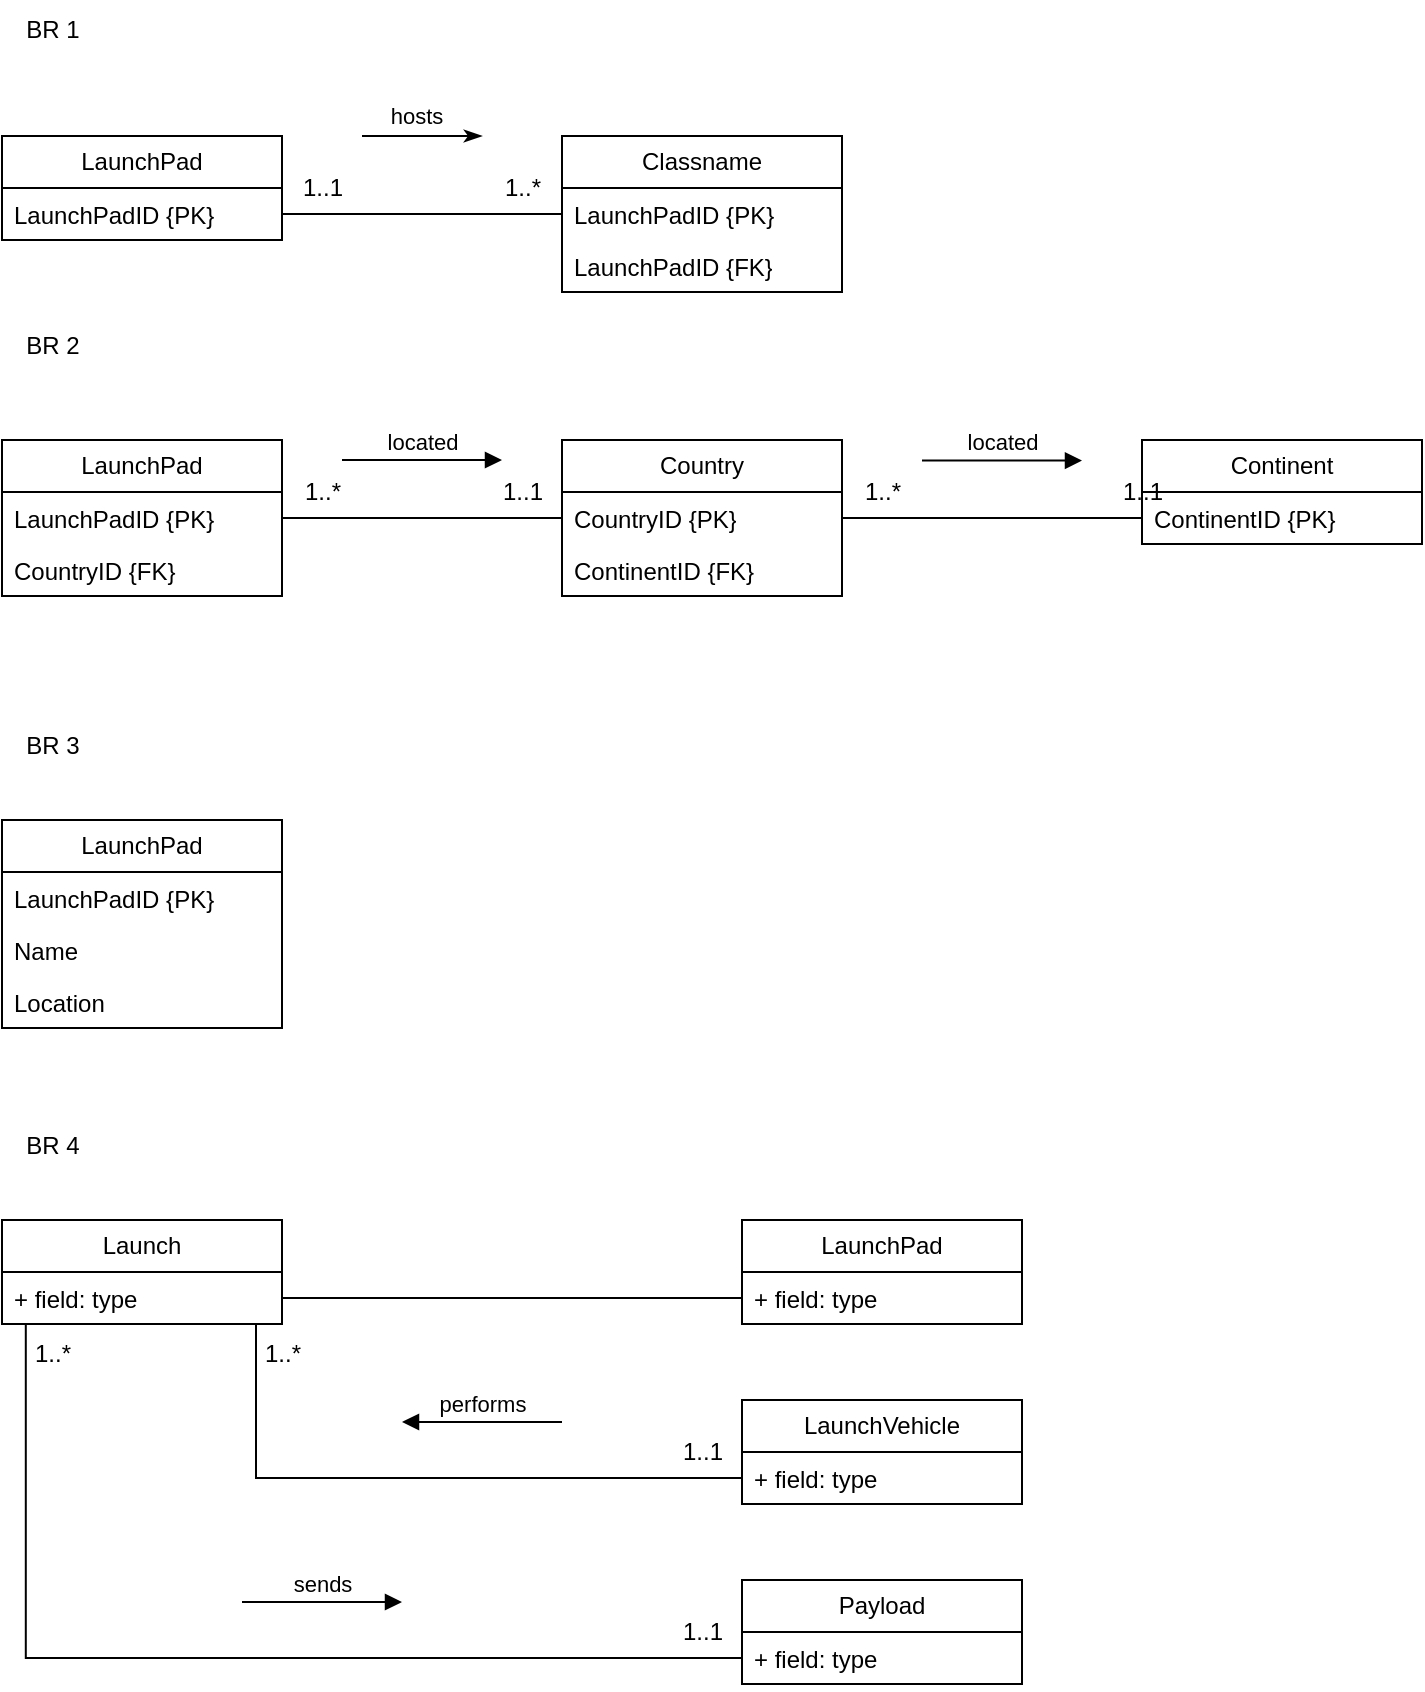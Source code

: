 <mxfile version="24.0.4" type="github">
  <diagram name="Page-1" id="8Xbiz-6GfpVA36QtU5hT">
    <mxGraphModel dx="956" dy="547" grid="1" gridSize="10" guides="1" tooltips="1" connect="1" arrows="1" fold="1" page="1" pageScale="1" pageWidth="850" pageHeight="1100" math="0" shadow="0">
      <root>
        <mxCell id="0" />
        <mxCell id="1" parent="0" />
        <mxCell id="dBbubRWkXQ-3RMF_5VP_-1" value="BR 1" style="text;html=1;align=center;verticalAlign=middle;resizable=0;points=[];autosize=1;strokeColor=none;fillColor=none;" parent="1" vertex="1">
          <mxGeometry x="30" y="20" width="50" height="30" as="geometry" />
        </mxCell>
        <mxCell id="dBbubRWkXQ-3RMF_5VP_-6" value="" style="html=1;rounded=0;endArrow=classicThin;endFill=1;strokeWidth=1;" parent="1" edge="1">
          <mxGeometry width="100" relative="1" as="geometry">
            <mxPoint x="210" y="88" as="sourcePoint" />
            <mxPoint x="270" y="88" as="targetPoint" />
          </mxGeometry>
        </mxCell>
        <mxCell id="dBbubRWkXQ-3RMF_5VP_-7" value="&lt;font style=&quot;font-size: 11px;&quot;&gt;hosts&lt;/font&gt;" style="edgeLabel;html=1;align=center;verticalAlign=middle;resizable=0;points=[];" parent="dBbubRWkXQ-3RMF_5VP_-6" vertex="1" connectable="0">
          <mxGeometry x="-0.095" y="1" relative="1" as="geometry">
            <mxPoint y="-9" as="offset" />
          </mxGeometry>
        </mxCell>
        <mxCell id="DMOndj1VqyQi7XnKbI_9-3" value="LaunchPad" style="swimlane;fontStyle=0;childLayout=stackLayout;horizontal=1;startSize=26;fillColor=none;horizontalStack=0;resizeParent=1;resizeParentMax=0;resizeLast=0;collapsible=1;marginBottom=0;whiteSpace=wrap;html=1;" vertex="1" parent="1">
          <mxGeometry x="30" y="88" width="140" height="52" as="geometry" />
        </mxCell>
        <mxCell id="DMOndj1VqyQi7XnKbI_9-4" value="&lt;span style=&quot;text-align: center; text-wrap: nowrap;&quot;&gt;LaunchPadID {PK}&lt;/span&gt;" style="text;strokeColor=none;fillColor=none;align=left;verticalAlign=top;spacingLeft=4;spacingRight=4;overflow=hidden;rotatable=0;points=[[0,0.5],[1,0.5]];portConstraint=eastwest;whiteSpace=wrap;html=1;" vertex="1" parent="DMOndj1VqyQi7XnKbI_9-3">
          <mxGeometry y="26" width="140" height="26" as="geometry" />
        </mxCell>
        <mxCell id="DMOndj1VqyQi7XnKbI_9-9" value="Classname" style="swimlane;fontStyle=0;childLayout=stackLayout;horizontal=1;startSize=26;fillColor=none;horizontalStack=0;resizeParent=1;resizeParentMax=0;resizeLast=0;collapsible=1;marginBottom=0;whiteSpace=wrap;html=1;" vertex="1" parent="1">
          <mxGeometry x="310" y="88" width="140" height="78" as="geometry" />
        </mxCell>
        <mxCell id="DMOndj1VqyQi7XnKbI_9-10" value="&lt;span style=&quot;text-align: center; text-wrap: nowrap;&quot;&gt;LaunchPadID {PK}&lt;/span&gt;" style="text;strokeColor=none;fillColor=none;align=left;verticalAlign=top;spacingLeft=4;spacingRight=4;overflow=hidden;rotatable=0;points=[[0,0.5],[1,0.5]];portConstraint=eastwest;whiteSpace=wrap;html=1;" vertex="1" parent="DMOndj1VqyQi7XnKbI_9-9">
          <mxGeometry y="26" width="140" height="26" as="geometry" />
        </mxCell>
        <mxCell id="DMOndj1VqyQi7XnKbI_9-14" value="&lt;span style=&quot;text-align: center; text-wrap: nowrap;&quot;&gt;LaunchPadID {FK}&lt;/span&gt;" style="text;strokeColor=none;fillColor=none;align=left;verticalAlign=top;spacingLeft=4;spacingRight=4;overflow=hidden;rotatable=0;points=[[0,0.5],[1,0.5]];portConstraint=eastwest;whiteSpace=wrap;html=1;" vertex="1" parent="DMOndj1VqyQi7XnKbI_9-9">
          <mxGeometry y="52" width="140" height="26" as="geometry" />
        </mxCell>
        <mxCell id="DMOndj1VqyQi7XnKbI_9-15" value="LaunchPad" style="swimlane;fontStyle=0;childLayout=stackLayout;horizontal=1;startSize=26;fillColor=none;horizontalStack=0;resizeParent=1;resizeParentMax=0;resizeLast=0;collapsible=1;marginBottom=0;whiteSpace=wrap;html=1;" vertex="1" parent="1">
          <mxGeometry x="30" y="240" width="140" height="78" as="geometry" />
        </mxCell>
        <mxCell id="DMOndj1VqyQi7XnKbI_9-16" value="LaunchPadID {PK}" style="text;strokeColor=none;fillColor=none;align=left;verticalAlign=top;spacingLeft=4;spacingRight=4;overflow=hidden;rotatable=0;points=[[0,0.5],[1,0.5]];portConstraint=eastwest;whiteSpace=wrap;html=1;" vertex="1" parent="DMOndj1VqyQi7XnKbI_9-15">
          <mxGeometry y="26" width="140" height="26" as="geometry" />
        </mxCell>
        <mxCell id="DMOndj1VqyQi7XnKbI_9-34" value="CountryID {FK}" style="text;strokeColor=none;fillColor=none;align=left;verticalAlign=top;spacingLeft=4;spacingRight=4;overflow=hidden;rotatable=0;points=[[0,0.5],[1,0.5]];portConstraint=eastwest;whiteSpace=wrap;html=1;" vertex="1" parent="DMOndj1VqyQi7XnKbI_9-15">
          <mxGeometry y="52" width="140" height="26" as="geometry" />
        </mxCell>
        <mxCell id="DMOndj1VqyQi7XnKbI_9-19" value="BR 2" style="text;html=1;align=center;verticalAlign=middle;resizable=0;points=[];autosize=1;strokeColor=none;fillColor=none;" vertex="1" parent="1">
          <mxGeometry x="30" y="178" width="50" height="30" as="geometry" />
        </mxCell>
        <mxCell id="DMOndj1VqyQi7XnKbI_9-20" value="Country" style="swimlane;fontStyle=0;childLayout=stackLayout;horizontal=1;startSize=26;fillColor=none;horizontalStack=0;resizeParent=1;resizeParentMax=0;resizeLast=0;collapsible=1;marginBottom=0;whiteSpace=wrap;html=1;" vertex="1" parent="1">
          <mxGeometry x="310" y="240" width="140" height="78" as="geometry" />
        </mxCell>
        <mxCell id="DMOndj1VqyQi7XnKbI_9-21" value="CountryID {PK}" style="text;strokeColor=none;fillColor=none;align=left;verticalAlign=top;spacingLeft=4;spacingRight=4;overflow=hidden;rotatable=0;points=[[0,0.5],[1,0.5]];portConstraint=eastwest;whiteSpace=wrap;html=1;" vertex="1" parent="DMOndj1VqyQi7XnKbI_9-20">
          <mxGeometry y="26" width="140" height="26" as="geometry" />
        </mxCell>
        <mxCell id="DMOndj1VqyQi7XnKbI_9-35" value="ContinentID {FK}" style="text;strokeColor=none;fillColor=none;align=left;verticalAlign=top;spacingLeft=4;spacingRight=4;overflow=hidden;rotatable=0;points=[[0,0.5],[1,0.5]];portConstraint=eastwest;whiteSpace=wrap;html=1;" vertex="1" parent="DMOndj1VqyQi7XnKbI_9-20">
          <mxGeometry y="52" width="140" height="26" as="geometry" />
        </mxCell>
        <mxCell id="DMOndj1VqyQi7XnKbI_9-24" value="Continent" style="swimlane;fontStyle=0;childLayout=stackLayout;horizontal=1;startSize=26;fillColor=none;horizontalStack=0;resizeParent=1;resizeParentMax=0;resizeLast=0;collapsible=1;marginBottom=0;whiteSpace=wrap;html=1;" vertex="1" parent="1">
          <mxGeometry x="600" y="240" width="140" height="52" as="geometry" />
        </mxCell>
        <mxCell id="DMOndj1VqyQi7XnKbI_9-25" value="ContinentID {PK}" style="text;strokeColor=none;fillColor=none;align=left;verticalAlign=top;spacingLeft=4;spacingRight=4;overflow=hidden;rotatable=0;points=[[0,0.5],[1,0.5]];portConstraint=eastwest;whiteSpace=wrap;html=1;" vertex="1" parent="DMOndj1VqyQi7XnKbI_9-24">
          <mxGeometry y="26" width="140" height="26" as="geometry" />
        </mxCell>
        <mxCell id="DMOndj1VqyQi7XnKbI_9-28" value="located" style="html=1;verticalAlign=bottom;endArrow=block;curved=0;rounded=0;" edge="1" parent="1">
          <mxGeometry width="80" relative="1" as="geometry">
            <mxPoint x="200" y="250" as="sourcePoint" />
            <mxPoint x="280" y="250" as="targetPoint" />
          </mxGeometry>
        </mxCell>
        <mxCell id="DMOndj1VqyQi7XnKbI_9-29" value="located" style="html=1;verticalAlign=bottom;endArrow=block;curved=0;rounded=0;" edge="1" parent="1">
          <mxGeometry width="80" relative="1" as="geometry">
            <mxPoint x="490" y="250.31" as="sourcePoint" />
            <mxPoint x="570" y="250.31" as="targetPoint" />
          </mxGeometry>
        </mxCell>
        <mxCell id="DMOndj1VqyQi7XnKbI_9-31" style="edgeStyle=orthogonalEdgeStyle;rounded=0;orthogonalLoop=1;jettySize=auto;html=1;entryX=0;entryY=0.5;entryDx=0;entryDy=0;endArrow=none;endFill=0;" edge="1" parent="1" source="DMOndj1VqyQi7XnKbI_9-4" target="DMOndj1VqyQi7XnKbI_9-10">
          <mxGeometry relative="1" as="geometry" />
        </mxCell>
        <mxCell id="DMOndj1VqyQi7XnKbI_9-32" value="1..1" style="text;html=1;align=center;verticalAlign=middle;resizable=0;points=[];autosize=1;strokeColor=none;fillColor=none;" vertex="1" parent="1">
          <mxGeometry x="170" y="99" width="40" height="30" as="geometry" />
        </mxCell>
        <mxCell id="DMOndj1VqyQi7XnKbI_9-33" value="1..*" style="text;html=1;align=center;verticalAlign=middle;resizable=0;points=[];autosize=1;strokeColor=none;fillColor=none;" vertex="1" parent="1">
          <mxGeometry x="270" y="99" width="40" height="30" as="geometry" />
        </mxCell>
        <mxCell id="DMOndj1VqyQi7XnKbI_9-36" style="edgeStyle=orthogonalEdgeStyle;rounded=0;orthogonalLoop=1;jettySize=auto;html=1;entryX=0;entryY=0.5;entryDx=0;entryDy=0;endArrow=none;endFill=0;" edge="1" parent="1" source="DMOndj1VqyQi7XnKbI_9-16" target="DMOndj1VqyQi7XnKbI_9-21">
          <mxGeometry relative="1" as="geometry" />
        </mxCell>
        <mxCell id="DMOndj1VqyQi7XnKbI_9-37" style="edgeStyle=orthogonalEdgeStyle;rounded=0;orthogonalLoop=1;jettySize=auto;html=1;endArrow=none;endFill=0;" edge="1" parent="1" source="DMOndj1VqyQi7XnKbI_9-21" target="DMOndj1VqyQi7XnKbI_9-25">
          <mxGeometry relative="1" as="geometry" />
        </mxCell>
        <mxCell id="DMOndj1VqyQi7XnKbI_9-39" value="BR 3" style="text;html=1;align=center;verticalAlign=middle;resizable=0;points=[];autosize=1;strokeColor=none;fillColor=none;" vertex="1" parent="1">
          <mxGeometry x="30" y="378" width="50" height="30" as="geometry" />
        </mxCell>
        <mxCell id="DMOndj1VqyQi7XnKbI_9-40" value="LaunchPad" style="swimlane;fontStyle=0;childLayout=stackLayout;horizontal=1;startSize=26;fillColor=none;horizontalStack=0;resizeParent=1;resizeParentMax=0;resizeLast=0;collapsible=1;marginBottom=0;whiteSpace=wrap;html=1;" vertex="1" parent="1">
          <mxGeometry x="30" y="430" width="140" height="104" as="geometry" />
        </mxCell>
        <mxCell id="DMOndj1VqyQi7XnKbI_9-41" value="LaunchPadID {PK}" style="text;strokeColor=none;fillColor=none;align=left;verticalAlign=top;spacingLeft=4;spacingRight=4;overflow=hidden;rotatable=0;points=[[0,0.5],[1,0.5]];portConstraint=eastwest;whiteSpace=wrap;html=1;" vertex="1" parent="DMOndj1VqyQi7XnKbI_9-40">
          <mxGeometry y="26" width="140" height="26" as="geometry" />
        </mxCell>
        <mxCell id="DMOndj1VqyQi7XnKbI_9-42" value="Name" style="text;strokeColor=none;fillColor=none;align=left;verticalAlign=top;spacingLeft=4;spacingRight=4;overflow=hidden;rotatable=0;points=[[0,0.5],[1,0.5]];portConstraint=eastwest;whiteSpace=wrap;html=1;" vertex="1" parent="DMOndj1VqyQi7XnKbI_9-40">
          <mxGeometry y="52" width="140" height="26" as="geometry" />
        </mxCell>
        <mxCell id="DMOndj1VqyQi7XnKbI_9-43" value="Location" style="text;strokeColor=none;fillColor=none;align=left;verticalAlign=top;spacingLeft=4;spacingRight=4;overflow=hidden;rotatable=0;points=[[0,0.5],[1,0.5]];portConstraint=eastwest;whiteSpace=wrap;html=1;" vertex="1" parent="DMOndj1VqyQi7XnKbI_9-40">
          <mxGeometry y="78" width="140" height="26" as="geometry" />
        </mxCell>
        <mxCell id="DMOndj1VqyQi7XnKbI_9-44" value="1..*" style="text;html=1;align=center;verticalAlign=middle;resizable=0;points=[];autosize=1;strokeColor=none;fillColor=none;" vertex="1" parent="1">
          <mxGeometry x="170" y="251" width="40" height="30" as="geometry" />
        </mxCell>
        <mxCell id="DMOndj1VqyQi7XnKbI_9-45" value="1..1" style="text;html=1;align=center;verticalAlign=middle;resizable=0;points=[];autosize=1;strokeColor=none;fillColor=none;" vertex="1" parent="1">
          <mxGeometry x="270" y="251" width="40" height="30" as="geometry" />
        </mxCell>
        <mxCell id="DMOndj1VqyQi7XnKbI_9-46" value="1..*" style="text;html=1;align=center;verticalAlign=middle;resizable=0;points=[];autosize=1;strokeColor=none;fillColor=none;" vertex="1" parent="1">
          <mxGeometry x="450" y="251" width="40" height="30" as="geometry" />
        </mxCell>
        <mxCell id="DMOndj1VqyQi7XnKbI_9-47" value="1..1" style="text;html=1;align=center;verticalAlign=middle;resizable=0;points=[];autosize=1;strokeColor=none;fillColor=none;" vertex="1" parent="1">
          <mxGeometry x="580" y="251" width="40" height="30" as="geometry" />
        </mxCell>
        <mxCell id="DMOndj1VqyQi7XnKbI_9-48" value="BR 4" style="text;html=1;align=center;verticalAlign=middle;resizable=0;points=[];autosize=1;strokeColor=none;fillColor=none;" vertex="1" parent="1">
          <mxGeometry x="30" y="578" width="50" height="30" as="geometry" />
        </mxCell>
        <mxCell id="DMOndj1VqyQi7XnKbI_9-49" value="Launch" style="swimlane;fontStyle=0;childLayout=stackLayout;horizontal=1;startSize=26;fillColor=none;horizontalStack=0;resizeParent=1;resizeParentMax=0;resizeLast=0;collapsible=1;marginBottom=0;whiteSpace=wrap;html=1;" vertex="1" parent="1">
          <mxGeometry x="30" y="630" width="140" height="52" as="geometry" />
        </mxCell>
        <mxCell id="DMOndj1VqyQi7XnKbI_9-50" value="+ field: type" style="text;strokeColor=none;fillColor=none;align=left;verticalAlign=top;spacingLeft=4;spacingRight=4;overflow=hidden;rotatable=0;points=[[0,0.5],[1,0.5]];portConstraint=eastwest;whiteSpace=wrap;html=1;" vertex="1" parent="DMOndj1VqyQi7XnKbI_9-49">
          <mxGeometry y="26" width="140" height="26" as="geometry" />
        </mxCell>
        <mxCell id="DMOndj1VqyQi7XnKbI_9-53" value="LaunchVehicle" style="swimlane;fontStyle=0;childLayout=stackLayout;horizontal=1;startSize=26;fillColor=none;horizontalStack=0;resizeParent=1;resizeParentMax=0;resizeLast=0;collapsible=1;marginBottom=0;whiteSpace=wrap;html=1;" vertex="1" parent="1">
          <mxGeometry x="400" y="720" width="140" height="52" as="geometry" />
        </mxCell>
        <mxCell id="DMOndj1VqyQi7XnKbI_9-54" value="+ field: type" style="text;strokeColor=none;fillColor=none;align=left;verticalAlign=top;spacingLeft=4;spacingRight=4;overflow=hidden;rotatable=0;points=[[0,0.5],[1,0.5]];portConstraint=eastwest;whiteSpace=wrap;html=1;" vertex="1" parent="DMOndj1VqyQi7XnKbI_9-53">
          <mxGeometry y="26" width="140" height="26" as="geometry" />
        </mxCell>
        <mxCell id="DMOndj1VqyQi7XnKbI_9-57" value="Payload" style="swimlane;fontStyle=0;childLayout=stackLayout;horizontal=1;startSize=26;fillColor=none;horizontalStack=0;resizeParent=1;resizeParentMax=0;resizeLast=0;collapsible=1;marginBottom=0;whiteSpace=wrap;html=1;" vertex="1" parent="1">
          <mxGeometry x="400" y="810" width="140" height="52" as="geometry" />
        </mxCell>
        <mxCell id="DMOndj1VqyQi7XnKbI_9-58" value="+ field: type" style="text;strokeColor=none;fillColor=none;align=left;verticalAlign=top;spacingLeft=4;spacingRight=4;overflow=hidden;rotatable=0;points=[[0,0.5],[1,0.5]];portConstraint=eastwest;whiteSpace=wrap;html=1;" vertex="1" parent="DMOndj1VqyQi7XnKbI_9-57">
          <mxGeometry y="26" width="140" height="26" as="geometry" />
        </mxCell>
        <mxCell id="DMOndj1VqyQi7XnKbI_9-61" value="LaunchPad" style="swimlane;fontStyle=0;childLayout=stackLayout;horizontal=1;startSize=26;fillColor=none;horizontalStack=0;resizeParent=1;resizeParentMax=0;resizeLast=0;collapsible=1;marginBottom=0;whiteSpace=wrap;html=1;" vertex="1" parent="1">
          <mxGeometry x="400" y="630" width="140" height="52" as="geometry" />
        </mxCell>
        <mxCell id="DMOndj1VqyQi7XnKbI_9-62" value="+ field: type" style="text;strokeColor=none;fillColor=none;align=left;verticalAlign=top;spacingLeft=4;spacingRight=4;overflow=hidden;rotatable=0;points=[[0,0.5],[1,0.5]];portConstraint=eastwest;whiteSpace=wrap;html=1;" vertex="1" parent="DMOndj1VqyQi7XnKbI_9-61">
          <mxGeometry y="26" width="140" height="26" as="geometry" />
        </mxCell>
        <mxCell id="DMOndj1VqyQi7XnKbI_9-65" style="edgeStyle=orthogonalEdgeStyle;rounded=0;orthogonalLoop=1;jettySize=auto;html=1;entryX=0;entryY=0.5;entryDx=0;entryDy=0;endArrow=none;endFill=0;" edge="1" parent="1" source="DMOndj1VqyQi7XnKbI_9-50" target="DMOndj1VqyQi7XnKbI_9-62">
          <mxGeometry relative="1" as="geometry" />
        </mxCell>
        <mxCell id="DMOndj1VqyQi7XnKbI_9-66" value="performs" style="html=1;verticalAlign=bottom;endArrow=block;curved=0;rounded=0;" edge="1" parent="1">
          <mxGeometry width="80" relative="1" as="geometry">
            <mxPoint x="310" y="731" as="sourcePoint" />
            <mxPoint x="230" y="731" as="targetPoint" />
          </mxGeometry>
        </mxCell>
        <mxCell id="DMOndj1VqyQi7XnKbI_9-68" style="edgeStyle=orthogonalEdgeStyle;rounded=0;orthogonalLoop=1;jettySize=auto;html=1;endArrow=none;endFill=0;exitX=0;exitY=0.5;exitDx=0;exitDy=0;" edge="1" parent="1" source="DMOndj1VqyQi7XnKbI_9-54" target="DMOndj1VqyQi7XnKbI_9-50">
          <mxGeometry relative="1" as="geometry">
            <mxPoint x="160" y="730" as="targetPoint" />
            <Array as="points">
              <mxPoint x="157" y="759" />
            </Array>
          </mxGeometry>
        </mxCell>
        <mxCell id="DMOndj1VqyQi7XnKbI_9-69" style="edgeStyle=orthogonalEdgeStyle;rounded=0;orthogonalLoop=1;jettySize=auto;html=1;entryX=0.085;entryY=0.999;entryDx=0;entryDy=0;entryPerimeter=0;endArrow=none;endFill=0;" edge="1" parent="1" source="DMOndj1VqyQi7XnKbI_9-58" target="DMOndj1VqyQi7XnKbI_9-50">
          <mxGeometry relative="1" as="geometry" />
        </mxCell>
        <mxCell id="DMOndj1VqyQi7XnKbI_9-70" value="1..1" style="text;html=1;align=center;verticalAlign=middle;resizable=0;points=[];autosize=1;strokeColor=none;fillColor=none;" vertex="1" parent="1">
          <mxGeometry x="360" y="731" width="40" height="30" as="geometry" />
        </mxCell>
        <mxCell id="DMOndj1VqyQi7XnKbI_9-71" value="1..*" style="text;html=1;align=center;verticalAlign=middle;resizable=0;points=[];autosize=1;strokeColor=none;fillColor=none;" vertex="1" parent="1">
          <mxGeometry x="150" y="682" width="40" height="30" as="geometry" />
        </mxCell>
        <mxCell id="DMOndj1VqyQi7XnKbI_9-72" value="sends" style="html=1;verticalAlign=bottom;endArrow=block;curved=0;rounded=0;" edge="1" parent="1">
          <mxGeometry width="80" relative="1" as="geometry">
            <mxPoint x="150" y="821" as="sourcePoint" />
            <mxPoint x="230" y="821" as="targetPoint" />
          </mxGeometry>
        </mxCell>
        <mxCell id="DMOndj1VqyQi7XnKbI_9-73" value="1..1" style="text;html=1;align=center;verticalAlign=middle;resizable=0;points=[];autosize=1;strokeColor=none;fillColor=none;" vertex="1" parent="1">
          <mxGeometry x="360" y="821" width="40" height="30" as="geometry" />
        </mxCell>
        <mxCell id="DMOndj1VqyQi7XnKbI_9-74" value="1..*" style="text;html=1;align=center;verticalAlign=middle;resizable=0;points=[];autosize=1;strokeColor=none;fillColor=none;" vertex="1" parent="1">
          <mxGeometry x="35" y="682" width="40" height="30" as="geometry" />
        </mxCell>
      </root>
    </mxGraphModel>
  </diagram>
</mxfile>
